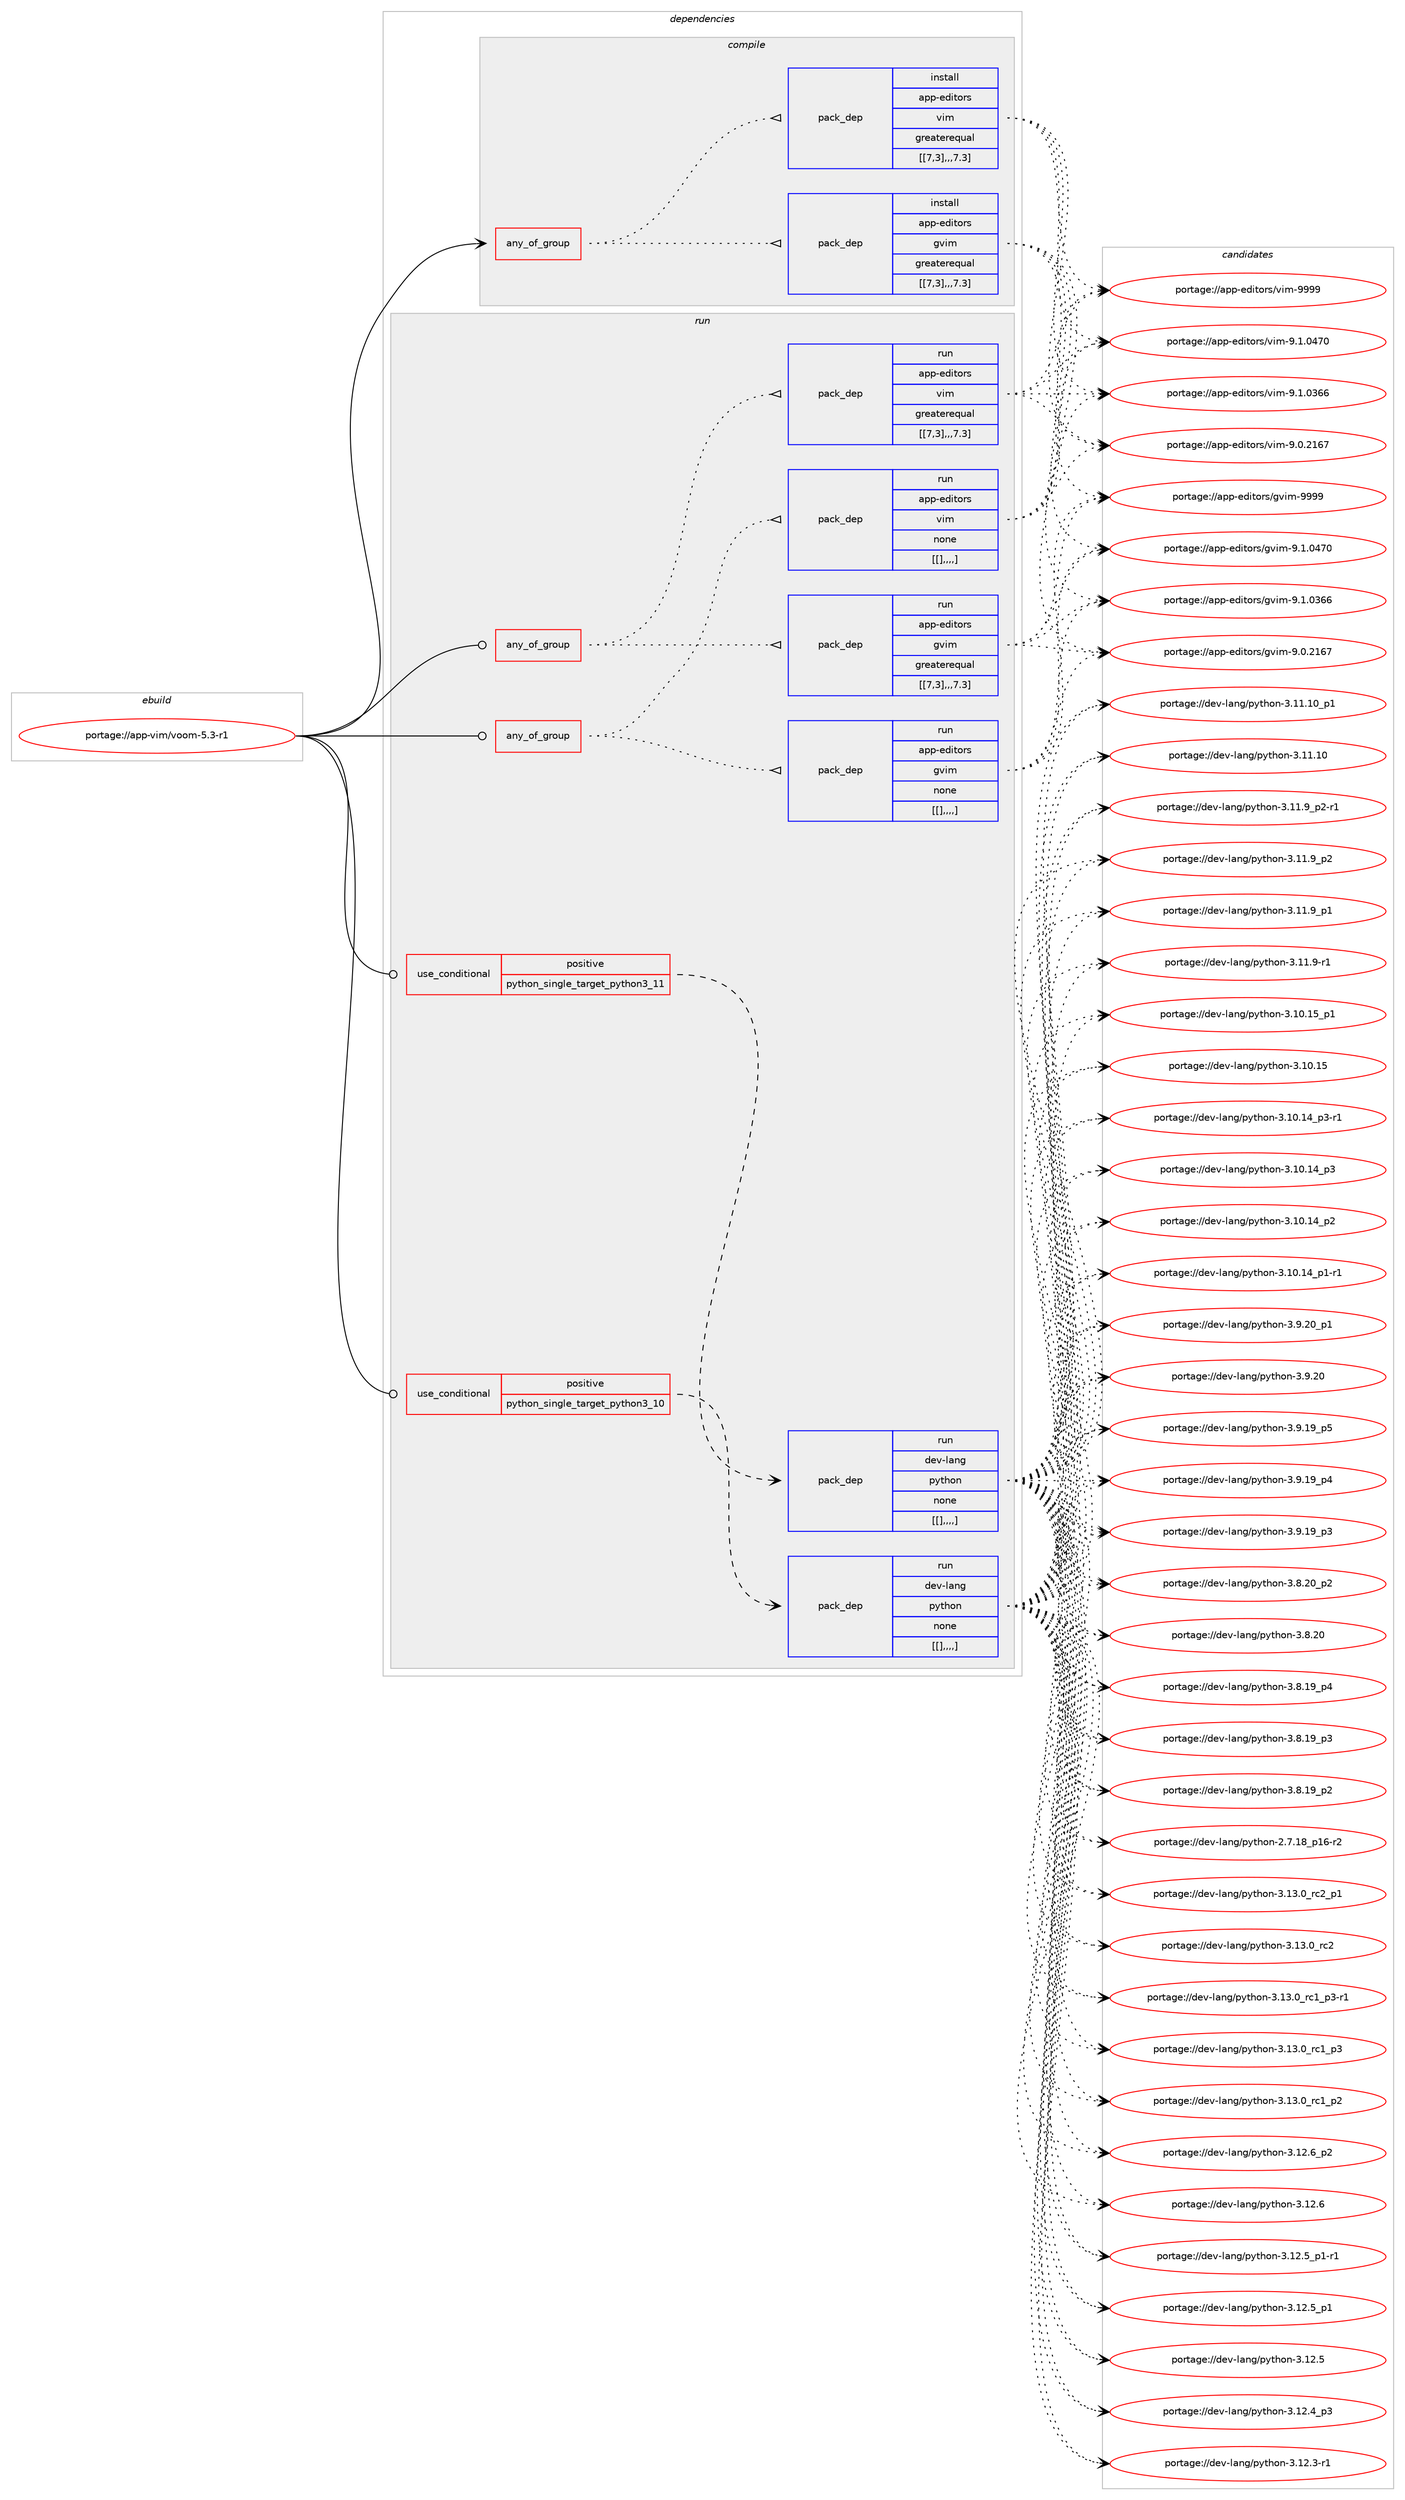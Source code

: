digraph prolog {

# *************
# Graph options
# *************

newrank=true;
concentrate=true;
compound=true;
graph [rankdir=LR,fontname=Helvetica,fontsize=10,ranksep=1.5];#, ranksep=2.5, nodesep=0.2];
edge  [arrowhead=vee];
node  [fontname=Helvetica,fontsize=10];

# **********
# The ebuild
# **********

subgraph cluster_leftcol {
color=gray;
label=<<i>ebuild</i>>;
id [label="portage://app-vim/voom-5.3-r1", color=red, width=4, href="../app-vim/voom-5.3-r1.svg"];
}

# ****************
# The dependencies
# ****************

subgraph cluster_midcol {
color=gray;
label=<<i>dependencies</i>>;
subgraph cluster_compile {
fillcolor="#eeeeee";
style=filled;
label=<<i>compile</i>>;
subgraph any829 {
dependency61999 [label=<<TABLE BORDER="0" CELLBORDER="1" CELLSPACING="0" CELLPADDING="4"><TR><TD CELLPADDING="10">any_of_group</TD></TR></TABLE>>, shape=none, color=red];subgraph pack44472 {
dependency62000 [label=<<TABLE BORDER="0" CELLBORDER="1" CELLSPACING="0" CELLPADDING="4" WIDTH="220"><TR><TD ROWSPAN="6" CELLPADDING="30">pack_dep</TD></TR><TR><TD WIDTH="110">install</TD></TR><TR><TD>app-editors</TD></TR><TR><TD>vim</TD></TR><TR><TD>greaterequal</TD></TR><TR><TD>[[7,3],,,7.3]</TD></TR></TABLE>>, shape=none, color=blue];
}
dependency61999:e -> dependency62000:w [weight=20,style="dotted",arrowhead="oinv"];
subgraph pack44473 {
dependency62001 [label=<<TABLE BORDER="0" CELLBORDER="1" CELLSPACING="0" CELLPADDING="4" WIDTH="220"><TR><TD ROWSPAN="6" CELLPADDING="30">pack_dep</TD></TR><TR><TD WIDTH="110">install</TD></TR><TR><TD>app-editors</TD></TR><TR><TD>gvim</TD></TR><TR><TD>greaterequal</TD></TR><TR><TD>[[7,3],,,7.3]</TD></TR></TABLE>>, shape=none, color=blue];
}
dependency61999:e -> dependency62001:w [weight=20,style="dotted",arrowhead="oinv"];
}
id:e -> dependency61999:w [weight=20,style="solid",arrowhead="vee"];
}
subgraph cluster_compileandrun {
fillcolor="#eeeeee";
style=filled;
label=<<i>compile and run</i>>;
}
subgraph cluster_run {
fillcolor="#eeeeee";
style=filled;
label=<<i>run</i>>;
subgraph any830 {
dependency62002 [label=<<TABLE BORDER="0" CELLBORDER="1" CELLSPACING="0" CELLPADDING="4"><TR><TD CELLPADDING="10">any_of_group</TD></TR></TABLE>>, shape=none, color=red];subgraph pack44474 {
dependency62003 [label=<<TABLE BORDER="0" CELLBORDER="1" CELLSPACING="0" CELLPADDING="4" WIDTH="220"><TR><TD ROWSPAN="6" CELLPADDING="30">pack_dep</TD></TR><TR><TD WIDTH="110">run</TD></TR><TR><TD>app-editors</TD></TR><TR><TD>vim</TD></TR><TR><TD>greaterequal</TD></TR><TR><TD>[[7,3],,,7.3]</TD></TR></TABLE>>, shape=none, color=blue];
}
dependency62002:e -> dependency62003:w [weight=20,style="dotted",arrowhead="oinv"];
subgraph pack44475 {
dependency62004 [label=<<TABLE BORDER="0" CELLBORDER="1" CELLSPACING="0" CELLPADDING="4" WIDTH="220"><TR><TD ROWSPAN="6" CELLPADDING="30">pack_dep</TD></TR><TR><TD WIDTH="110">run</TD></TR><TR><TD>app-editors</TD></TR><TR><TD>gvim</TD></TR><TR><TD>greaterequal</TD></TR><TR><TD>[[7,3],,,7.3]</TD></TR></TABLE>>, shape=none, color=blue];
}
dependency62002:e -> dependency62004:w [weight=20,style="dotted",arrowhead="oinv"];
}
id:e -> dependency62002:w [weight=20,style="solid",arrowhead="odot"];
subgraph any831 {
dependency62005 [label=<<TABLE BORDER="0" CELLBORDER="1" CELLSPACING="0" CELLPADDING="4"><TR><TD CELLPADDING="10">any_of_group</TD></TR></TABLE>>, shape=none, color=red];subgraph pack44476 {
dependency62006 [label=<<TABLE BORDER="0" CELLBORDER="1" CELLSPACING="0" CELLPADDING="4" WIDTH="220"><TR><TD ROWSPAN="6" CELLPADDING="30">pack_dep</TD></TR><TR><TD WIDTH="110">run</TD></TR><TR><TD>app-editors</TD></TR><TR><TD>vim</TD></TR><TR><TD>none</TD></TR><TR><TD>[[],,,,]</TD></TR></TABLE>>, shape=none, color=blue];
}
dependency62005:e -> dependency62006:w [weight=20,style="dotted",arrowhead="oinv"];
subgraph pack44477 {
dependency62007 [label=<<TABLE BORDER="0" CELLBORDER="1" CELLSPACING="0" CELLPADDING="4" WIDTH="220"><TR><TD ROWSPAN="6" CELLPADDING="30">pack_dep</TD></TR><TR><TD WIDTH="110">run</TD></TR><TR><TD>app-editors</TD></TR><TR><TD>gvim</TD></TR><TR><TD>none</TD></TR><TR><TD>[[],,,,]</TD></TR></TABLE>>, shape=none, color=blue];
}
dependency62005:e -> dependency62007:w [weight=20,style="dotted",arrowhead="oinv"];
}
id:e -> dependency62005:w [weight=20,style="solid",arrowhead="odot"];
subgraph cond16629 {
dependency62008 [label=<<TABLE BORDER="0" CELLBORDER="1" CELLSPACING="0" CELLPADDING="4"><TR><TD ROWSPAN="3" CELLPADDING="10">use_conditional</TD></TR><TR><TD>positive</TD></TR><TR><TD>python_single_target_python3_10</TD></TR></TABLE>>, shape=none, color=red];
subgraph pack44478 {
dependency62009 [label=<<TABLE BORDER="0" CELLBORDER="1" CELLSPACING="0" CELLPADDING="4" WIDTH="220"><TR><TD ROWSPAN="6" CELLPADDING="30">pack_dep</TD></TR><TR><TD WIDTH="110">run</TD></TR><TR><TD>dev-lang</TD></TR><TR><TD>python</TD></TR><TR><TD>none</TD></TR><TR><TD>[[],,,,]</TD></TR></TABLE>>, shape=none, color=blue];
}
dependency62008:e -> dependency62009:w [weight=20,style="dashed",arrowhead="vee"];
}
id:e -> dependency62008:w [weight=20,style="solid",arrowhead="odot"];
subgraph cond16630 {
dependency62010 [label=<<TABLE BORDER="0" CELLBORDER="1" CELLSPACING="0" CELLPADDING="4"><TR><TD ROWSPAN="3" CELLPADDING="10">use_conditional</TD></TR><TR><TD>positive</TD></TR><TR><TD>python_single_target_python3_11</TD></TR></TABLE>>, shape=none, color=red];
subgraph pack44479 {
dependency62011 [label=<<TABLE BORDER="0" CELLBORDER="1" CELLSPACING="0" CELLPADDING="4" WIDTH="220"><TR><TD ROWSPAN="6" CELLPADDING="30">pack_dep</TD></TR><TR><TD WIDTH="110">run</TD></TR><TR><TD>dev-lang</TD></TR><TR><TD>python</TD></TR><TR><TD>none</TD></TR><TR><TD>[[],,,,]</TD></TR></TABLE>>, shape=none, color=blue];
}
dependency62010:e -> dependency62011:w [weight=20,style="dashed",arrowhead="vee"];
}
id:e -> dependency62010:w [weight=20,style="solid",arrowhead="odot"];
}
}

# **************
# The candidates
# **************

subgraph cluster_choices {
rank=same;
color=gray;
label=<<i>candidates</i>>;

subgraph choice44472 {
color=black;
nodesep=1;
choice9711211245101100105116111114115471181051094557575757 [label="portage://app-editors/vim-9999", color=red, width=4,href="../app-editors/vim-9999.svg"];
choice971121124510110010511611111411547118105109455746494648525548 [label="portage://app-editors/vim-9.1.0470", color=red, width=4,href="../app-editors/vim-9.1.0470.svg"];
choice971121124510110010511611111411547118105109455746494648515454 [label="portage://app-editors/vim-9.1.0366", color=red, width=4,href="../app-editors/vim-9.1.0366.svg"];
choice971121124510110010511611111411547118105109455746484650495455 [label="portage://app-editors/vim-9.0.2167", color=red, width=4,href="../app-editors/vim-9.0.2167.svg"];
dependency62000:e -> choice9711211245101100105116111114115471181051094557575757:w [style=dotted,weight="100"];
dependency62000:e -> choice971121124510110010511611111411547118105109455746494648525548:w [style=dotted,weight="100"];
dependency62000:e -> choice971121124510110010511611111411547118105109455746494648515454:w [style=dotted,weight="100"];
dependency62000:e -> choice971121124510110010511611111411547118105109455746484650495455:w [style=dotted,weight="100"];
}
subgraph choice44473 {
color=black;
nodesep=1;
choice9711211245101100105116111114115471031181051094557575757 [label="portage://app-editors/gvim-9999", color=red, width=4,href="../app-editors/gvim-9999.svg"];
choice971121124510110010511611111411547103118105109455746494648525548 [label="portage://app-editors/gvim-9.1.0470", color=red, width=4,href="../app-editors/gvim-9.1.0470.svg"];
choice971121124510110010511611111411547103118105109455746494648515454 [label="portage://app-editors/gvim-9.1.0366", color=red, width=4,href="../app-editors/gvim-9.1.0366.svg"];
choice971121124510110010511611111411547103118105109455746484650495455 [label="portage://app-editors/gvim-9.0.2167", color=red, width=4,href="../app-editors/gvim-9.0.2167.svg"];
dependency62001:e -> choice9711211245101100105116111114115471031181051094557575757:w [style=dotted,weight="100"];
dependency62001:e -> choice971121124510110010511611111411547103118105109455746494648525548:w [style=dotted,weight="100"];
dependency62001:e -> choice971121124510110010511611111411547103118105109455746494648515454:w [style=dotted,weight="100"];
dependency62001:e -> choice971121124510110010511611111411547103118105109455746484650495455:w [style=dotted,weight="100"];
}
subgraph choice44474 {
color=black;
nodesep=1;
choice9711211245101100105116111114115471181051094557575757 [label="portage://app-editors/vim-9999", color=red, width=4,href="../app-editors/vim-9999.svg"];
choice971121124510110010511611111411547118105109455746494648525548 [label="portage://app-editors/vim-9.1.0470", color=red, width=4,href="../app-editors/vim-9.1.0470.svg"];
choice971121124510110010511611111411547118105109455746494648515454 [label="portage://app-editors/vim-9.1.0366", color=red, width=4,href="../app-editors/vim-9.1.0366.svg"];
choice971121124510110010511611111411547118105109455746484650495455 [label="portage://app-editors/vim-9.0.2167", color=red, width=4,href="../app-editors/vim-9.0.2167.svg"];
dependency62003:e -> choice9711211245101100105116111114115471181051094557575757:w [style=dotted,weight="100"];
dependency62003:e -> choice971121124510110010511611111411547118105109455746494648525548:w [style=dotted,weight="100"];
dependency62003:e -> choice971121124510110010511611111411547118105109455746494648515454:w [style=dotted,weight="100"];
dependency62003:e -> choice971121124510110010511611111411547118105109455746484650495455:w [style=dotted,weight="100"];
}
subgraph choice44475 {
color=black;
nodesep=1;
choice9711211245101100105116111114115471031181051094557575757 [label="portage://app-editors/gvim-9999", color=red, width=4,href="../app-editors/gvim-9999.svg"];
choice971121124510110010511611111411547103118105109455746494648525548 [label="portage://app-editors/gvim-9.1.0470", color=red, width=4,href="../app-editors/gvim-9.1.0470.svg"];
choice971121124510110010511611111411547103118105109455746494648515454 [label="portage://app-editors/gvim-9.1.0366", color=red, width=4,href="../app-editors/gvim-9.1.0366.svg"];
choice971121124510110010511611111411547103118105109455746484650495455 [label="portage://app-editors/gvim-9.0.2167", color=red, width=4,href="../app-editors/gvim-9.0.2167.svg"];
dependency62004:e -> choice9711211245101100105116111114115471031181051094557575757:w [style=dotted,weight="100"];
dependency62004:e -> choice971121124510110010511611111411547103118105109455746494648525548:w [style=dotted,weight="100"];
dependency62004:e -> choice971121124510110010511611111411547103118105109455746494648515454:w [style=dotted,weight="100"];
dependency62004:e -> choice971121124510110010511611111411547103118105109455746484650495455:w [style=dotted,weight="100"];
}
subgraph choice44476 {
color=black;
nodesep=1;
choice9711211245101100105116111114115471181051094557575757 [label="portage://app-editors/vim-9999", color=red, width=4,href="../app-editors/vim-9999.svg"];
choice971121124510110010511611111411547118105109455746494648525548 [label="portage://app-editors/vim-9.1.0470", color=red, width=4,href="../app-editors/vim-9.1.0470.svg"];
choice971121124510110010511611111411547118105109455746494648515454 [label="portage://app-editors/vim-9.1.0366", color=red, width=4,href="../app-editors/vim-9.1.0366.svg"];
choice971121124510110010511611111411547118105109455746484650495455 [label="portage://app-editors/vim-9.0.2167", color=red, width=4,href="../app-editors/vim-9.0.2167.svg"];
dependency62006:e -> choice9711211245101100105116111114115471181051094557575757:w [style=dotted,weight="100"];
dependency62006:e -> choice971121124510110010511611111411547118105109455746494648525548:w [style=dotted,weight="100"];
dependency62006:e -> choice971121124510110010511611111411547118105109455746494648515454:w [style=dotted,weight="100"];
dependency62006:e -> choice971121124510110010511611111411547118105109455746484650495455:w [style=dotted,weight="100"];
}
subgraph choice44477 {
color=black;
nodesep=1;
choice9711211245101100105116111114115471031181051094557575757 [label="portage://app-editors/gvim-9999", color=red, width=4,href="../app-editors/gvim-9999.svg"];
choice971121124510110010511611111411547103118105109455746494648525548 [label="portage://app-editors/gvim-9.1.0470", color=red, width=4,href="../app-editors/gvim-9.1.0470.svg"];
choice971121124510110010511611111411547103118105109455746494648515454 [label="portage://app-editors/gvim-9.1.0366", color=red, width=4,href="../app-editors/gvim-9.1.0366.svg"];
choice971121124510110010511611111411547103118105109455746484650495455 [label="portage://app-editors/gvim-9.0.2167", color=red, width=4,href="../app-editors/gvim-9.0.2167.svg"];
dependency62007:e -> choice9711211245101100105116111114115471031181051094557575757:w [style=dotted,weight="100"];
dependency62007:e -> choice971121124510110010511611111411547103118105109455746494648525548:w [style=dotted,weight="100"];
dependency62007:e -> choice971121124510110010511611111411547103118105109455746494648515454:w [style=dotted,weight="100"];
dependency62007:e -> choice971121124510110010511611111411547103118105109455746484650495455:w [style=dotted,weight="100"];
}
subgraph choice44478 {
color=black;
nodesep=1;
choice100101118451089711010347112121116104111110455146495146489511499509511249 [label="portage://dev-lang/python-3.13.0_rc2_p1", color=red, width=4,href="../dev-lang/python-3.13.0_rc2_p1.svg"];
choice10010111845108971101034711212111610411111045514649514648951149950 [label="portage://dev-lang/python-3.13.0_rc2", color=red, width=4,href="../dev-lang/python-3.13.0_rc2.svg"];
choice1001011184510897110103471121211161041111104551464951464895114994995112514511449 [label="portage://dev-lang/python-3.13.0_rc1_p3-r1", color=red, width=4,href="../dev-lang/python-3.13.0_rc1_p3-r1.svg"];
choice100101118451089711010347112121116104111110455146495146489511499499511251 [label="portage://dev-lang/python-3.13.0_rc1_p3", color=red, width=4,href="../dev-lang/python-3.13.0_rc1_p3.svg"];
choice100101118451089711010347112121116104111110455146495146489511499499511250 [label="portage://dev-lang/python-3.13.0_rc1_p2", color=red, width=4,href="../dev-lang/python-3.13.0_rc1_p2.svg"];
choice100101118451089711010347112121116104111110455146495046549511250 [label="portage://dev-lang/python-3.12.6_p2", color=red, width=4,href="../dev-lang/python-3.12.6_p2.svg"];
choice10010111845108971101034711212111610411111045514649504654 [label="portage://dev-lang/python-3.12.6", color=red, width=4,href="../dev-lang/python-3.12.6.svg"];
choice1001011184510897110103471121211161041111104551464950465395112494511449 [label="portage://dev-lang/python-3.12.5_p1-r1", color=red, width=4,href="../dev-lang/python-3.12.5_p1-r1.svg"];
choice100101118451089711010347112121116104111110455146495046539511249 [label="portage://dev-lang/python-3.12.5_p1", color=red, width=4,href="../dev-lang/python-3.12.5_p1.svg"];
choice10010111845108971101034711212111610411111045514649504653 [label="portage://dev-lang/python-3.12.5", color=red, width=4,href="../dev-lang/python-3.12.5.svg"];
choice100101118451089711010347112121116104111110455146495046529511251 [label="portage://dev-lang/python-3.12.4_p3", color=red, width=4,href="../dev-lang/python-3.12.4_p3.svg"];
choice100101118451089711010347112121116104111110455146495046514511449 [label="portage://dev-lang/python-3.12.3-r1", color=red, width=4,href="../dev-lang/python-3.12.3-r1.svg"];
choice10010111845108971101034711212111610411111045514649494649489511249 [label="portage://dev-lang/python-3.11.10_p1", color=red, width=4,href="../dev-lang/python-3.11.10_p1.svg"];
choice1001011184510897110103471121211161041111104551464949464948 [label="portage://dev-lang/python-3.11.10", color=red, width=4,href="../dev-lang/python-3.11.10.svg"];
choice1001011184510897110103471121211161041111104551464949465795112504511449 [label="portage://dev-lang/python-3.11.9_p2-r1", color=red, width=4,href="../dev-lang/python-3.11.9_p2-r1.svg"];
choice100101118451089711010347112121116104111110455146494946579511250 [label="portage://dev-lang/python-3.11.9_p2", color=red, width=4,href="../dev-lang/python-3.11.9_p2.svg"];
choice100101118451089711010347112121116104111110455146494946579511249 [label="portage://dev-lang/python-3.11.9_p1", color=red, width=4,href="../dev-lang/python-3.11.9_p1.svg"];
choice100101118451089711010347112121116104111110455146494946574511449 [label="portage://dev-lang/python-3.11.9-r1", color=red, width=4,href="../dev-lang/python-3.11.9-r1.svg"];
choice10010111845108971101034711212111610411111045514649484649539511249 [label="portage://dev-lang/python-3.10.15_p1", color=red, width=4,href="../dev-lang/python-3.10.15_p1.svg"];
choice1001011184510897110103471121211161041111104551464948464953 [label="portage://dev-lang/python-3.10.15", color=red, width=4,href="../dev-lang/python-3.10.15.svg"];
choice100101118451089711010347112121116104111110455146494846495295112514511449 [label="portage://dev-lang/python-3.10.14_p3-r1", color=red, width=4,href="../dev-lang/python-3.10.14_p3-r1.svg"];
choice10010111845108971101034711212111610411111045514649484649529511251 [label="portage://dev-lang/python-3.10.14_p3", color=red, width=4,href="../dev-lang/python-3.10.14_p3.svg"];
choice10010111845108971101034711212111610411111045514649484649529511250 [label="portage://dev-lang/python-3.10.14_p2", color=red, width=4,href="../dev-lang/python-3.10.14_p2.svg"];
choice100101118451089711010347112121116104111110455146494846495295112494511449 [label="portage://dev-lang/python-3.10.14_p1-r1", color=red, width=4,href="../dev-lang/python-3.10.14_p1-r1.svg"];
choice100101118451089711010347112121116104111110455146574650489511249 [label="portage://dev-lang/python-3.9.20_p1", color=red, width=4,href="../dev-lang/python-3.9.20_p1.svg"];
choice10010111845108971101034711212111610411111045514657465048 [label="portage://dev-lang/python-3.9.20", color=red, width=4,href="../dev-lang/python-3.9.20.svg"];
choice100101118451089711010347112121116104111110455146574649579511253 [label="portage://dev-lang/python-3.9.19_p5", color=red, width=4,href="../dev-lang/python-3.9.19_p5.svg"];
choice100101118451089711010347112121116104111110455146574649579511252 [label="portage://dev-lang/python-3.9.19_p4", color=red, width=4,href="../dev-lang/python-3.9.19_p4.svg"];
choice100101118451089711010347112121116104111110455146574649579511251 [label="portage://dev-lang/python-3.9.19_p3", color=red, width=4,href="../dev-lang/python-3.9.19_p3.svg"];
choice100101118451089711010347112121116104111110455146564650489511250 [label="portage://dev-lang/python-3.8.20_p2", color=red, width=4,href="../dev-lang/python-3.8.20_p2.svg"];
choice10010111845108971101034711212111610411111045514656465048 [label="portage://dev-lang/python-3.8.20", color=red, width=4,href="../dev-lang/python-3.8.20.svg"];
choice100101118451089711010347112121116104111110455146564649579511252 [label="portage://dev-lang/python-3.8.19_p4", color=red, width=4,href="../dev-lang/python-3.8.19_p4.svg"];
choice100101118451089711010347112121116104111110455146564649579511251 [label="portage://dev-lang/python-3.8.19_p3", color=red, width=4,href="../dev-lang/python-3.8.19_p3.svg"];
choice100101118451089711010347112121116104111110455146564649579511250 [label="portage://dev-lang/python-3.8.19_p2", color=red, width=4,href="../dev-lang/python-3.8.19_p2.svg"];
choice100101118451089711010347112121116104111110455046554649569511249544511450 [label="portage://dev-lang/python-2.7.18_p16-r2", color=red, width=4,href="../dev-lang/python-2.7.18_p16-r2.svg"];
dependency62009:e -> choice100101118451089711010347112121116104111110455146495146489511499509511249:w [style=dotted,weight="100"];
dependency62009:e -> choice10010111845108971101034711212111610411111045514649514648951149950:w [style=dotted,weight="100"];
dependency62009:e -> choice1001011184510897110103471121211161041111104551464951464895114994995112514511449:w [style=dotted,weight="100"];
dependency62009:e -> choice100101118451089711010347112121116104111110455146495146489511499499511251:w [style=dotted,weight="100"];
dependency62009:e -> choice100101118451089711010347112121116104111110455146495146489511499499511250:w [style=dotted,weight="100"];
dependency62009:e -> choice100101118451089711010347112121116104111110455146495046549511250:w [style=dotted,weight="100"];
dependency62009:e -> choice10010111845108971101034711212111610411111045514649504654:w [style=dotted,weight="100"];
dependency62009:e -> choice1001011184510897110103471121211161041111104551464950465395112494511449:w [style=dotted,weight="100"];
dependency62009:e -> choice100101118451089711010347112121116104111110455146495046539511249:w [style=dotted,weight="100"];
dependency62009:e -> choice10010111845108971101034711212111610411111045514649504653:w [style=dotted,weight="100"];
dependency62009:e -> choice100101118451089711010347112121116104111110455146495046529511251:w [style=dotted,weight="100"];
dependency62009:e -> choice100101118451089711010347112121116104111110455146495046514511449:w [style=dotted,weight="100"];
dependency62009:e -> choice10010111845108971101034711212111610411111045514649494649489511249:w [style=dotted,weight="100"];
dependency62009:e -> choice1001011184510897110103471121211161041111104551464949464948:w [style=dotted,weight="100"];
dependency62009:e -> choice1001011184510897110103471121211161041111104551464949465795112504511449:w [style=dotted,weight="100"];
dependency62009:e -> choice100101118451089711010347112121116104111110455146494946579511250:w [style=dotted,weight="100"];
dependency62009:e -> choice100101118451089711010347112121116104111110455146494946579511249:w [style=dotted,weight="100"];
dependency62009:e -> choice100101118451089711010347112121116104111110455146494946574511449:w [style=dotted,weight="100"];
dependency62009:e -> choice10010111845108971101034711212111610411111045514649484649539511249:w [style=dotted,weight="100"];
dependency62009:e -> choice1001011184510897110103471121211161041111104551464948464953:w [style=dotted,weight="100"];
dependency62009:e -> choice100101118451089711010347112121116104111110455146494846495295112514511449:w [style=dotted,weight="100"];
dependency62009:e -> choice10010111845108971101034711212111610411111045514649484649529511251:w [style=dotted,weight="100"];
dependency62009:e -> choice10010111845108971101034711212111610411111045514649484649529511250:w [style=dotted,weight="100"];
dependency62009:e -> choice100101118451089711010347112121116104111110455146494846495295112494511449:w [style=dotted,weight="100"];
dependency62009:e -> choice100101118451089711010347112121116104111110455146574650489511249:w [style=dotted,weight="100"];
dependency62009:e -> choice10010111845108971101034711212111610411111045514657465048:w [style=dotted,weight="100"];
dependency62009:e -> choice100101118451089711010347112121116104111110455146574649579511253:w [style=dotted,weight="100"];
dependency62009:e -> choice100101118451089711010347112121116104111110455146574649579511252:w [style=dotted,weight="100"];
dependency62009:e -> choice100101118451089711010347112121116104111110455146574649579511251:w [style=dotted,weight="100"];
dependency62009:e -> choice100101118451089711010347112121116104111110455146564650489511250:w [style=dotted,weight="100"];
dependency62009:e -> choice10010111845108971101034711212111610411111045514656465048:w [style=dotted,weight="100"];
dependency62009:e -> choice100101118451089711010347112121116104111110455146564649579511252:w [style=dotted,weight="100"];
dependency62009:e -> choice100101118451089711010347112121116104111110455146564649579511251:w [style=dotted,weight="100"];
dependency62009:e -> choice100101118451089711010347112121116104111110455146564649579511250:w [style=dotted,weight="100"];
dependency62009:e -> choice100101118451089711010347112121116104111110455046554649569511249544511450:w [style=dotted,weight="100"];
}
subgraph choice44479 {
color=black;
nodesep=1;
choice100101118451089711010347112121116104111110455146495146489511499509511249 [label="portage://dev-lang/python-3.13.0_rc2_p1", color=red, width=4,href="../dev-lang/python-3.13.0_rc2_p1.svg"];
choice10010111845108971101034711212111610411111045514649514648951149950 [label="portage://dev-lang/python-3.13.0_rc2", color=red, width=4,href="../dev-lang/python-3.13.0_rc2.svg"];
choice1001011184510897110103471121211161041111104551464951464895114994995112514511449 [label="portage://dev-lang/python-3.13.0_rc1_p3-r1", color=red, width=4,href="../dev-lang/python-3.13.0_rc1_p3-r1.svg"];
choice100101118451089711010347112121116104111110455146495146489511499499511251 [label="portage://dev-lang/python-3.13.0_rc1_p3", color=red, width=4,href="../dev-lang/python-3.13.0_rc1_p3.svg"];
choice100101118451089711010347112121116104111110455146495146489511499499511250 [label="portage://dev-lang/python-3.13.0_rc1_p2", color=red, width=4,href="../dev-lang/python-3.13.0_rc1_p2.svg"];
choice100101118451089711010347112121116104111110455146495046549511250 [label="portage://dev-lang/python-3.12.6_p2", color=red, width=4,href="../dev-lang/python-3.12.6_p2.svg"];
choice10010111845108971101034711212111610411111045514649504654 [label="portage://dev-lang/python-3.12.6", color=red, width=4,href="../dev-lang/python-3.12.6.svg"];
choice1001011184510897110103471121211161041111104551464950465395112494511449 [label="portage://dev-lang/python-3.12.5_p1-r1", color=red, width=4,href="../dev-lang/python-3.12.5_p1-r1.svg"];
choice100101118451089711010347112121116104111110455146495046539511249 [label="portage://dev-lang/python-3.12.5_p1", color=red, width=4,href="../dev-lang/python-3.12.5_p1.svg"];
choice10010111845108971101034711212111610411111045514649504653 [label="portage://dev-lang/python-3.12.5", color=red, width=4,href="../dev-lang/python-3.12.5.svg"];
choice100101118451089711010347112121116104111110455146495046529511251 [label="portage://dev-lang/python-3.12.4_p3", color=red, width=4,href="../dev-lang/python-3.12.4_p3.svg"];
choice100101118451089711010347112121116104111110455146495046514511449 [label="portage://dev-lang/python-3.12.3-r1", color=red, width=4,href="../dev-lang/python-3.12.3-r1.svg"];
choice10010111845108971101034711212111610411111045514649494649489511249 [label="portage://dev-lang/python-3.11.10_p1", color=red, width=4,href="../dev-lang/python-3.11.10_p1.svg"];
choice1001011184510897110103471121211161041111104551464949464948 [label="portage://dev-lang/python-3.11.10", color=red, width=4,href="../dev-lang/python-3.11.10.svg"];
choice1001011184510897110103471121211161041111104551464949465795112504511449 [label="portage://dev-lang/python-3.11.9_p2-r1", color=red, width=4,href="../dev-lang/python-3.11.9_p2-r1.svg"];
choice100101118451089711010347112121116104111110455146494946579511250 [label="portage://dev-lang/python-3.11.9_p2", color=red, width=4,href="../dev-lang/python-3.11.9_p2.svg"];
choice100101118451089711010347112121116104111110455146494946579511249 [label="portage://dev-lang/python-3.11.9_p1", color=red, width=4,href="../dev-lang/python-3.11.9_p1.svg"];
choice100101118451089711010347112121116104111110455146494946574511449 [label="portage://dev-lang/python-3.11.9-r1", color=red, width=4,href="../dev-lang/python-3.11.9-r1.svg"];
choice10010111845108971101034711212111610411111045514649484649539511249 [label="portage://dev-lang/python-3.10.15_p1", color=red, width=4,href="../dev-lang/python-3.10.15_p1.svg"];
choice1001011184510897110103471121211161041111104551464948464953 [label="portage://dev-lang/python-3.10.15", color=red, width=4,href="../dev-lang/python-3.10.15.svg"];
choice100101118451089711010347112121116104111110455146494846495295112514511449 [label="portage://dev-lang/python-3.10.14_p3-r1", color=red, width=4,href="../dev-lang/python-3.10.14_p3-r1.svg"];
choice10010111845108971101034711212111610411111045514649484649529511251 [label="portage://dev-lang/python-3.10.14_p3", color=red, width=4,href="../dev-lang/python-3.10.14_p3.svg"];
choice10010111845108971101034711212111610411111045514649484649529511250 [label="portage://dev-lang/python-3.10.14_p2", color=red, width=4,href="../dev-lang/python-3.10.14_p2.svg"];
choice100101118451089711010347112121116104111110455146494846495295112494511449 [label="portage://dev-lang/python-3.10.14_p1-r1", color=red, width=4,href="../dev-lang/python-3.10.14_p1-r1.svg"];
choice100101118451089711010347112121116104111110455146574650489511249 [label="portage://dev-lang/python-3.9.20_p1", color=red, width=4,href="../dev-lang/python-3.9.20_p1.svg"];
choice10010111845108971101034711212111610411111045514657465048 [label="portage://dev-lang/python-3.9.20", color=red, width=4,href="../dev-lang/python-3.9.20.svg"];
choice100101118451089711010347112121116104111110455146574649579511253 [label="portage://dev-lang/python-3.9.19_p5", color=red, width=4,href="../dev-lang/python-3.9.19_p5.svg"];
choice100101118451089711010347112121116104111110455146574649579511252 [label="portage://dev-lang/python-3.9.19_p4", color=red, width=4,href="../dev-lang/python-3.9.19_p4.svg"];
choice100101118451089711010347112121116104111110455146574649579511251 [label="portage://dev-lang/python-3.9.19_p3", color=red, width=4,href="../dev-lang/python-3.9.19_p3.svg"];
choice100101118451089711010347112121116104111110455146564650489511250 [label="portage://dev-lang/python-3.8.20_p2", color=red, width=4,href="../dev-lang/python-3.8.20_p2.svg"];
choice10010111845108971101034711212111610411111045514656465048 [label="portage://dev-lang/python-3.8.20", color=red, width=4,href="../dev-lang/python-3.8.20.svg"];
choice100101118451089711010347112121116104111110455146564649579511252 [label="portage://dev-lang/python-3.8.19_p4", color=red, width=4,href="../dev-lang/python-3.8.19_p4.svg"];
choice100101118451089711010347112121116104111110455146564649579511251 [label="portage://dev-lang/python-3.8.19_p3", color=red, width=4,href="../dev-lang/python-3.8.19_p3.svg"];
choice100101118451089711010347112121116104111110455146564649579511250 [label="portage://dev-lang/python-3.8.19_p2", color=red, width=4,href="../dev-lang/python-3.8.19_p2.svg"];
choice100101118451089711010347112121116104111110455046554649569511249544511450 [label="portage://dev-lang/python-2.7.18_p16-r2", color=red, width=4,href="../dev-lang/python-2.7.18_p16-r2.svg"];
dependency62011:e -> choice100101118451089711010347112121116104111110455146495146489511499509511249:w [style=dotted,weight="100"];
dependency62011:e -> choice10010111845108971101034711212111610411111045514649514648951149950:w [style=dotted,weight="100"];
dependency62011:e -> choice1001011184510897110103471121211161041111104551464951464895114994995112514511449:w [style=dotted,weight="100"];
dependency62011:e -> choice100101118451089711010347112121116104111110455146495146489511499499511251:w [style=dotted,weight="100"];
dependency62011:e -> choice100101118451089711010347112121116104111110455146495146489511499499511250:w [style=dotted,weight="100"];
dependency62011:e -> choice100101118451089711010347112121116104111110455146495046549511250:w [style=dotted,weight="100"];
dependency62011:e -> choice10010111845108971101034711212111610411111045514649504654:w [style=dotted,weight="100"];
dependency62011:e -> choice1001011184510897110103471121211161041111104551464950465395112494511449:w [style=dotted,weight="100"];
dependency62011:e -> choice100101118451089711010347112121116104111110455146495046539511249:w [style=dotted,weight="100"];
dependency62011:e -> choice10010111845108971101034711212111610411111045514649504653:w [style=dotted,weight="100"];
dependency62011:e -> choice100101118451089711010347112121116104111110455146495046529511251:w [style=dotted,weight="100"];
dependency62011:e -> choice100101118451089711010347112121116104111110455146495046514511449:w [style=dotted,weight="100"];
dependency62011:e -> choice10010111845108971101034711212111610411111045514649494649489511249:w [style=dotted,weight="100"];
dependency62011:e -> choice1001011184510897110103471121211161041111104551464949464948:w [style=dotted,weight="100"];
dependency62011:e -> choice1001011184510897110103471121211161041111104551464949465795112504511449:w [style=dotted,weight="100"];
dependency62011:e -> choice100101118451089711010347112121116104111110455146494946579511250:w [style=dotted,weight="100"];
dependency62011:e -> choice100101118451089711010347112121116104111110455146494946579511249:w [style=dotted,weight="100"];
dependency62011:e -> choice100101118451089711010347112121116104111110455146494946574511449:w [style=dotted,weight="100"];
dependency62011:e -> choice10010111845108971101034711212111610411111045514649484649539511249:w [style=dotted,weight="100"];
dependency62011:e -> choice1001011184510897110103471121211161041111104551464948464953:w [style=dotted,weight="100"];
dependency62011:e -> choice100101118451089711010347112121116104111110455146494846495295112514511449:w [style=dotted,weight="100"];
dependency62011:e -> choice10010111845108971101034711212111610411111045514649484649529511251:w [style=dotted,weight="100"];
dependency62011:e -> choice10010111845108971101034711212111610411111045514649484649529511250:w [style=dotted,weight="100"];
dependency62011:e -> choice100101118451089711010347112121116104111110455146494846495295112494511449:w [style=dotted,weight="100"];
dependency62011:e -> choice100101118451089711010347112121116104111110455146574650489511249:w [style=dotted,weight="100"];
dependency62011:e -> choice10010111845108971101034711212111610411111045514657465048:w [style=dotted,weight="100"];
dependency62011:e -> choice100101118451089711010347112121116104111110455146574649579511253:w [style=dotted,weight="100"];
dependency62011:e -> choice100101118451089711010347112121116104111110455146574649579511252:w [style=dotted,weight="100"];
dependency62011:e -> choice100101118451089711010347112121116104111110455146574649579511251:w [style=dotted,weight="100"];
dependency62011:e -> choice100101118451089711010347112121116104111110455146564650489511250:w [style=dotted,weight="100"];
dependency62011:e -> choice10010111845108971101034711212111610411111045514656465048:w [style=dotted,weight="100"];
dependency62011:e -> choice100101118451089711010347112121116104111110455146564649579511252:w [style=dotted,weight="100"];
dependency62011:e -> choice100101118451089711010347112121116104111110455146564649579511251:w [style=dotted,weight="100"];
dependency62011:e -> choice100101118451089711010347112121116104111110455146564649579511250:w [style=dotted,weight="100"];
dependency62011:e -> choice100101118451089711010347112121116104111110455046554649569511249544511450:w [style=dotted,weight="100"];
}
}

}
